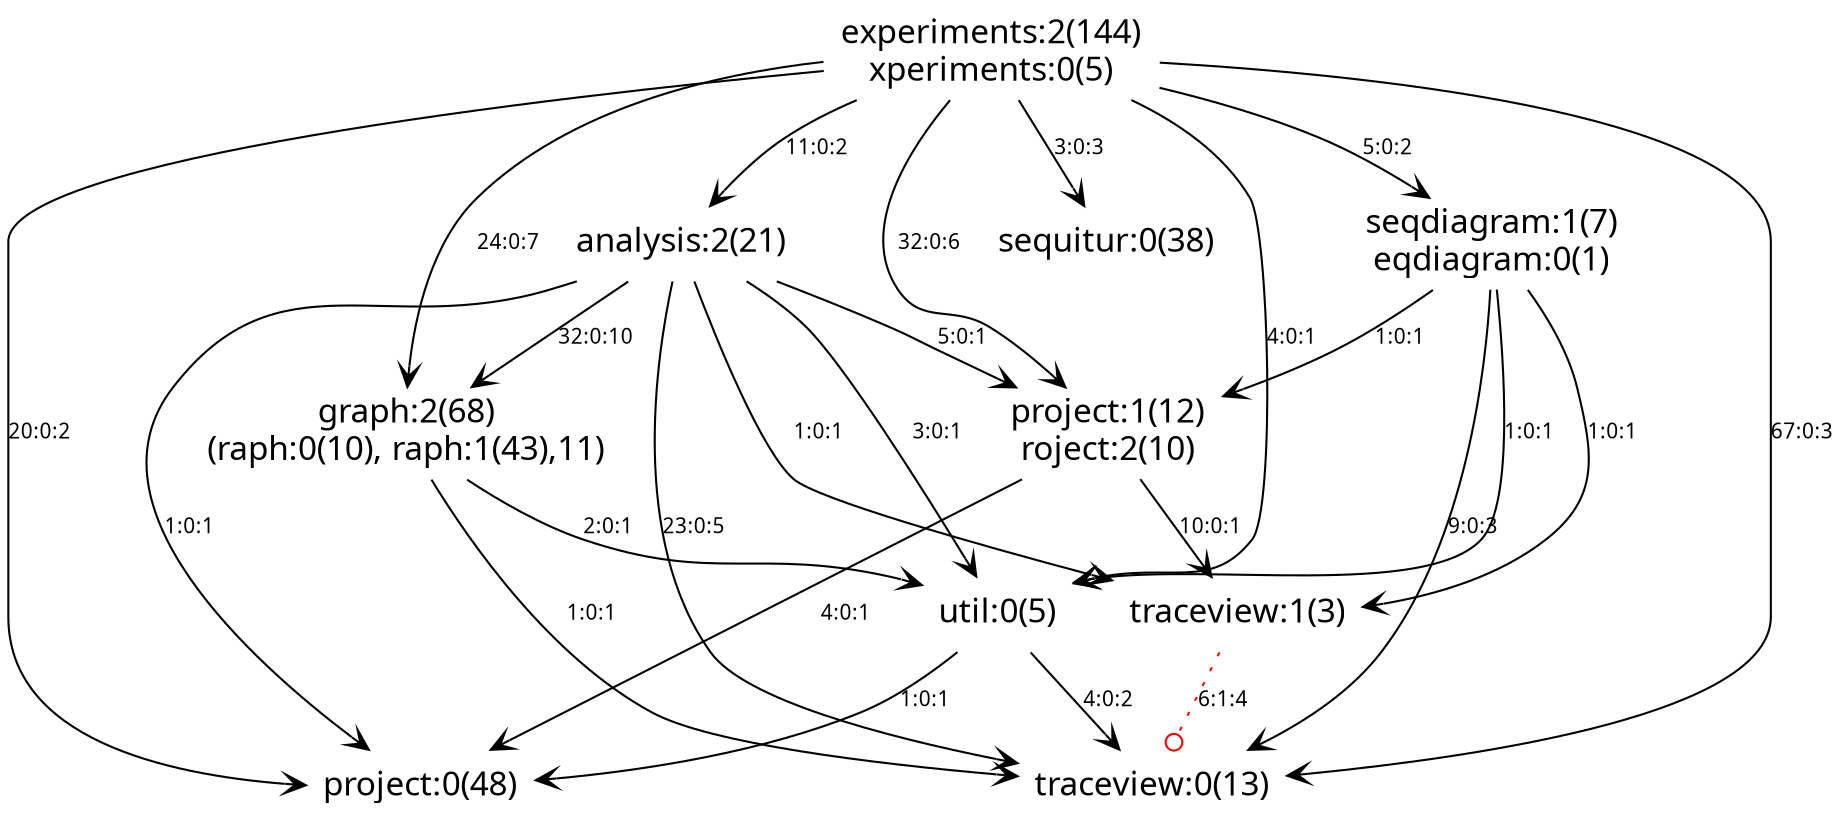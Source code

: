 digraph CLPS { 
 node [shape=plaintext, fontname=Skia, fontsize=16] 
edge [fontname=Skia, fontsize = 10];
9[ label="project:0(48)"];
8[ label="seqdiagram:1(7)\neqdiagram:0(1)"];
7[ label="analysis:2(21)"];
6[ label="traceview:0(13)"];
5[ label="sequitur:0(38)"];
4[ label="project:1(12)\nroject:2(10)"];
3[ label="util:0(5)"];
2[ label="graph:2(68)\n(raph:0(10), raph:1(43),11)"];
1[ label="experiments:2(144)\nxperiments:0(5)"];
0[ label="traceview:1(3)"];
0->6[color="red",  arrowhead="odot", style="dotted", label = "6:1:4"];
1->6[color="black", arrowhead="vee", label = "67:0:3"];
1->3[color="black", arrowhead="vee", label = "4:0:1"];
1->4[color="black", arrowhead="vee", label = "32:0:6"];
1->2[color="black", arrowhead="vee", label = "24:0:7"];
1->9[color="black", arrowhead="vee", label = "20:0:2"];
1->7[color="black", arrowhead="vee", label = "11:0:2"];
1->8[color="black", arrowhead="vee", label = "5:0:2"];
1->5[color="black", arrowhead="vee", label = "3:0:3"];
2->6[color="black", arrowhead="vee", label = "1:0:1"];
2->3[color="black", arrowhead="vee", label = "2:0:1"];
3->6[color="black", arrowhead="vee", label = "4:0:2"];
3->9[color="black", arrowhead="vee", label = "1:0:1"];
4->9[color="black", arrowhead="vee", label = "4:0:1"];
4->0[color="black", arrowhead="vee", label = "10:0:1"];
7->6[color="black", arrowhead="vee", label = "23:0:5"];
7->2[color="black", arrowhead="vee", label = "32:0:10"];
7->3[color="black", arrowhead="vee", label = "3:0:1"];
7->4[color="black", arrowhead="vee", label = "5:0:1"];
7->0[color="black", arrowhead="vee", label = "1:0:1"];
7->9[color="black", arrowhead="vee", label = "1:0:1"];
8->6[color="black", arrowhead="vee", label = "9:0:3"];
8->3[color="black", arrowhead="vee", label = "1:0:1"];
8->4[color="black", arrowhead="vee", label = "1:0:1"];
8->0[color="black", arrowhead="vee", label = "1:0:1"]
}